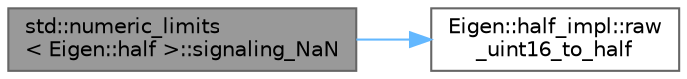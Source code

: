 digraph "std::numeric_limits&lt; Eigen::half &gt;::signaling_NaN"
{
 // LATEX_PDF_SIZE
  bgcolor="transparent";
  edge [fontname=Helvetica,fontsize=10,labelfontname=Helvetica,labelfontsize=10];
  node [fontname=Helvetica,fontsize=10,shape=box,height=0.2,width=0.4];
  rankdir="LR";
  Node1 [id="Node000001",label="std::numeric_limits\l\< Eigen::half \>::signaling_NaN",height=0.2,width=0.4,color="gray40", fillcolor="grey60", style="filled", fontcolor="black",tooltip=" "];
  Node1 -> Node2 [id="edge2_Node000001_Node000002",color="steelblue1",style="solid",tooltip=" "];
  Node2 [id="Node000002",label="Eigen::half_impl::raw\l_uint16_to_half",height=0.2,width=0.4,color="grey40", fillcolor="white", style="filled",URL="$namespace_eigen_1_1half__impl.html#a4f2e3677365ddfb2d5723f3ffbfd3391",tooltip=" "];
}
